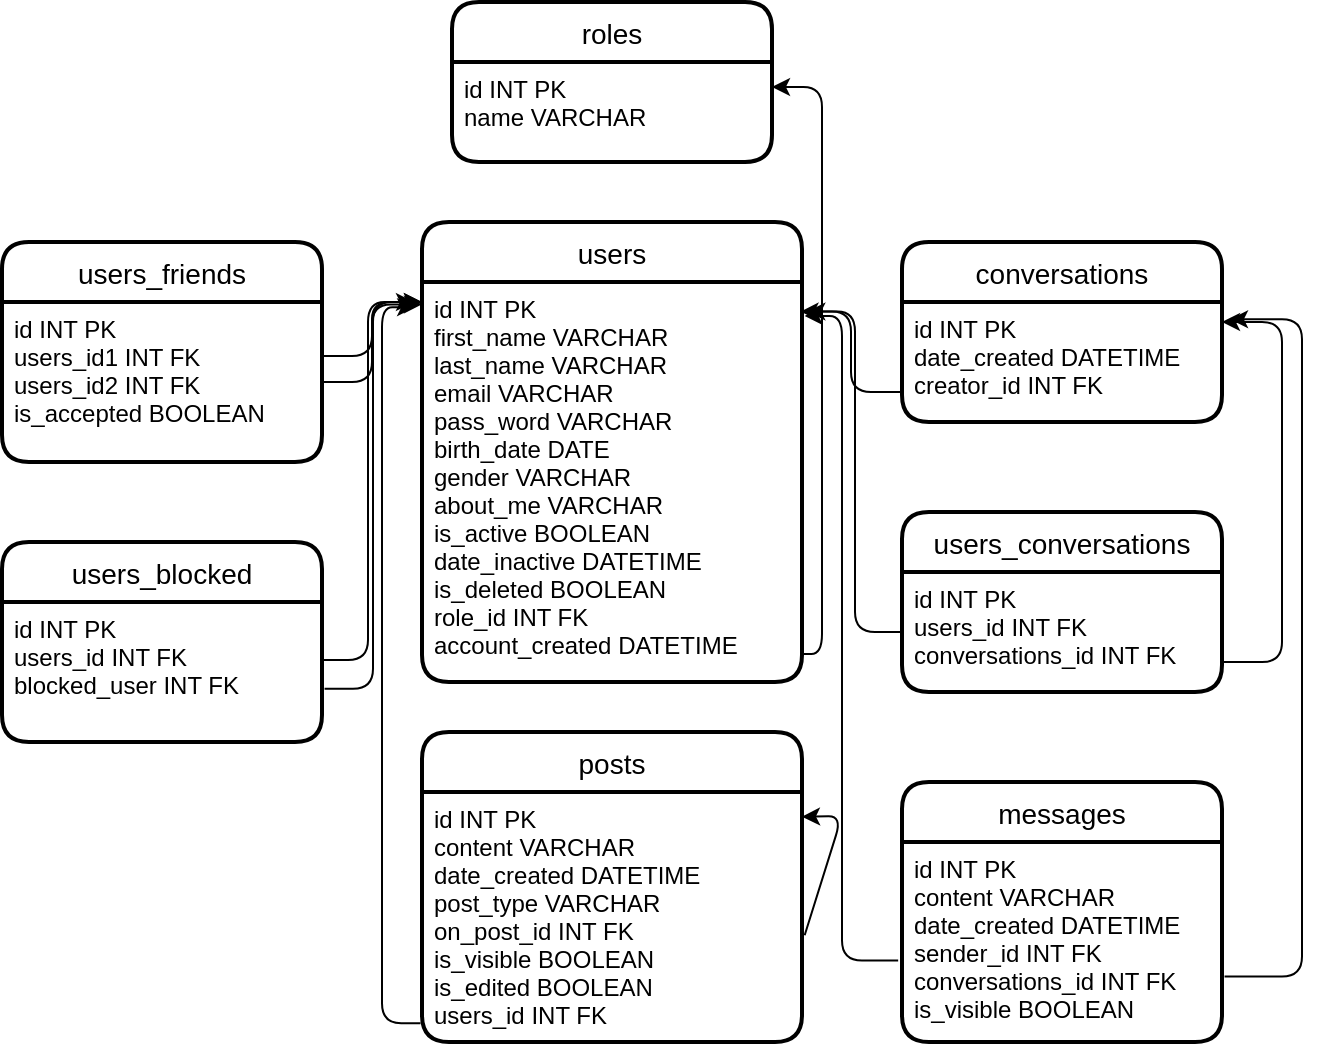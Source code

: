 <mxfile>
    <diagram id="P3E_55pYlSo_qYcGJgf6" name="Page-1">
        <mxGraphModel dx="762" dy="422" grid="1" gridSize="10" guides="1" tooltips="1" connect="1" arrows="1" fold="1" page="1" pageScale="1" pageWidth="827" pageHeight="1169" math="0" shadow="0">
            <root>
                <mxCell id="0"/>
                <mxCell id="1" parent="0"/>
                <mxCell id="2" value="roles" style="swimlane;childLayout=stackLayout;horizontal=1;startSize=30;horizontalStack=0;rounded=1;fontSize=14;fontStyle=0;strokeWidth=2;resizeParent=0;resizeLast=1;shadow=0;dashed=0;align=center;" parent="1" vertex="1">
                    <mxGeometry x="315" y="40" width="160" height="80" as="geometry"/>
                </mxCell>
                <mxCell id="3" value="id INT PK&#10;name VARCHAR" style="align=left;strokeColor=none;fillColor=none;spacingLeft=4;fontSize=12;verticalAlign=top;resizable=0;rotatable=0;part=1;" parent="2" vertex="1">
                    <mxGeometry y="30" width="160" height="50" as="geometry"/>
                </mxCell>
                <mxCell id="10" value="users_friends" style="swimlane;childLayout=stackLayout;horizontal=1;startSize=30;horizontalStack=0;rounded=1;fontSize=14;fontStyle=0;strokeWidth=2;resizeParent=0;resizeLast=1;shadow=0;dashed=0;align=center;" parent="1" vertex="1">
                    <mxGeometry x="90" y="160" width="160" height="110" as="geometry"/>
                </mxCell>
                <mxCell id="12" style="edgeStyle=none;html=1;" parent="10" source="11" target="10" edge="1">
                    <mxGeometry relative="1" as="geometry"/>
                </mxCell>
                <mxCell id="11" value="id INT PK&#10;users_id1 INT FK&#10;users_id2 INT FK&#10;is_accepted BOOLEAN" style="align=left;strokeColor=none;fillColor=none;spacingLeft=4;fontSize=12;verticalAlign=top;resizable=0;rotatable=0;part=1;" parent="10" vertex="1">
                    <mxGeometry y="30" width="160" height="80" as="geometry"/>
                </mxCell>
                <mxCell id="13" value="users_blocked" style="swimlane;childLayout=stackLayout;horizontal=1;startSize=30;horizontalStack=0;rounded=1;fontSize=14;fontStyle=0;strokeWidth=2;resizeParent=0;resizeLast=1;shadow=0;dashed=0;align=center;" parent="1" vertex="1">
                    <mxGeometry x="90" y="310" width="160" height="100" as="geometry"/>
                </mxCell>
                <mxCell id="14" style="edgeStyle=none;html=1;" parent="13" source="15" target="13" edge="1">
                    <mxGeometry relative="1" as="geometry"/>
                </mxCell>
                <mxCell id="15" value="id INT PK&#10;users_id INT FK&#10;blocked_user INT FK" style="align=left;strokeColor=none;fillColor=none;spacingLeft=4;fontSize=12;verticalAlign=top;resizable=0;rotatable=0;part=1;" parent="13" vertex="1">
                    <mxGeometry y="30" width="160" height="70" as="geometry"/>
                </mxCell>
                <mxCell id="16" value="users" style="swimlane;childLayout=stackLayout;horizontal=1;startSize=30;horizontalStack=0;rounded=1;fontSize=14;fontStyle=0;strokeWidth=2;resizeParent=0;resizeLast=1;shadow=0;dashed=0;align=center;" parent="1" vertex="1">
                    <mxGeometry x="300" y="150" width="190" height="230" as="geometry"/>
                </mxCell>
                <mxCell id="17" style="edgeStyle=none;html=1;" parent="16" source="18" target="16" edge="1">
                    <mxGeometry relative="1" as="geometry"/>
                </mxCell>
                <mxCell id="18" value="id INT PK&#10;first_name VARCHAR&#10;last_name VARCHAR&#10;email VARCHAR&#10;pass_word VARCHAR&#10;birth_date DATE&#10;gender VARCHAR&#10;about_me VARCHAR&#10;is_active BOOLEAN&#10;date_inactive DATETIME&#10;is_deleted BOOLEAN&#10;role_id INT FK&#10;account_created DATETIME" style="align=left;strokeColor=none;fillColor=none;spacingLeft=4;fontSize=12;verticalAlign=top;resizable=0;rotatable=0;part=1;" parent="16" vertex="1">
                    <mxGeometry y="30" width="190" height="200" as="geometry"/>
                </mxCell>
                <mxCell id="25" value="posts" style="swimlane;childLayout=stackLayout;horizontal=1;startSize=30;horizontalStack=0;rounded=1;fontSize=14;fontStyle=0;strokeWidth=2;resizeParent=0;resizeLast=1;shadow=0;dashed=0;align=center;" parent="1" vertex="1">
                    <mxGeometry x="300" y="405" width="190" height="155" as="geometry"/>
                </mxCell>
                <mxCell id="26" style="edgeStyle=none;html=1;" parent="25" source="27" target="25" edge="1">
                    <mxGeometry relative="1" as="geometry"/>
                </mxCell>
                <mxCell id="27" value="id INT PK&#10;content VARCHAR&#10;date_created DATETIME&#10;post_type VARCHAR&#10;on_post_id INT FK&#10;is_visible BOOLEAN&#10;is_edited BOOLEAN&#10;users_id INT FK" style="align=left;strokeColor=none;fillColor=none;spacingLeft=4;fontSize=12;verticalAlign=top;resizable=0;rotatable=0;part=1;" parent="25" vertex="1">
                    <mxGeometry y="30" width="190" height="125" as="geometry"/>
                </mxCell>
                <mxCell id="56" value="" style="edgeStyle=elbowEdgeStyle;elbow=horizontal;endArrow=classic;html=1;entryX=1;entryY=0.099;entryDx=0;entryDy=0;entryPerimeter=0;exitX=1.007;exitY=0.573;exitDx=0;exitDy=0;exitPerimeter=0;" parent="25" source="27" target="27" edge="1">
                    <mxGeometry width="50" height="50" relative="1" as="geometry">
                        <mxPoint x="-20" y="125" as="sourcePoint"/>
                        <mxPoint x="30" y="75" as="targetPoint"/>
                        <Array as="points">
                            <mxPoint x="210" y="42"/>
                        </Array>
                    </mxGeometry>
                </mxCell>
                <mxCell id="34" value="conversations" style="swimlane;childLayout=stackLayout;horizontal=1;startSize=30;horizontalStack=0;rounded=1;fontSize=14;fontStyle=0;strokeWidth=2;resizeParent=0;resizeLast=1;shadow=0;dashed=0;align=center;" parent="1" vertex="1">
                    <mxGeometry x="540" y="160" width="160" height="90" as="geometry"/>
                </mxCell>
                <mxCell id="35" style="edgeStyle=none;html=1;" parent="34" source="36" target="34" edge="1">
                    <mxGeometry relative="1" as="geometry"/>
                </mxCell>
                <mxCell id="36" value="id INT PK&#10;date_created DATETIME&#10;creator_id INT FK" style="align=left;strokeColor=none;fillColor=none;spacingLeft=4;fontSize=12;verticalAlign=top;resizable=0;rotatable=0;part=1;" parent="34" vertex="1">
                    <mxGeometry y="30" width="160" height="60" as="geometry"/>
                </mxCell>
                <mxCell id="37" value="users_conversations" style="swimlane;childLayout=stackLayout;horizontal=1;startSize=30;horizontalStack=0;rounded=1;fontSize=14;fontStyle=0;strokeWidth=2;resizeParent=0;resizeLast=1;shadow=0;dashed=0;align=center;" parent="1" vertex="1">
                    <mxGeometry x="540" y="295" width="160" height="90" as="geometry"/>
                </mxCell>
                <mxCell id="38" style="edgeStyle=none;html=1;" parent="37" source="39" target="37" edge="1">
                    <mxGeometry relative="1" as="geometry"/>
                </mxCell>
                <mxCell id="39" value="id INT PK&#10;users_id INT FK&#10;conversations_id INT FK" style="align=left;strokeColor=none;fillColor=none;spacingLeft=4;fontSize=12;verticalAlign=top;resizable=0;rotatable=0;part=1;" parent="37" vertex="1">
                    <mxGeometry y="30" width="160" height="60" as="geometry"/>
                </mxCell>
                <mxCell id="40" value="messages" style="swimlane;childLayout=stackLayout;horizontal=1;startSize=30;horizontalStack=0;rounded=1;fontSize=14;fontStyle=0;strokeWidth=2;resizeParent=0;resizeLast=1;shadow=0;dashed=0;align=center;" parent="1" vertex="1">
                    <mxGeometry x="540" y="430" width="160" height="130" as="geometry"/>
                </mxCell>
                <mxCell id="41" style="edgeStyle=none;html=1;" parent="40" source="42" target="40" edge="1">
                    <mxGeometry relative="1" as="geometry"/>
                </mxCell>
                <mxCell id="42" value="id INT PK&#10;content VARCHAR&#10;date_created DATETIME&#10;sender_id INT FK&#10;conversations_id INT FK&#10;is_visible BOOLEAN" style="align=left;strokeColor=none;fillColor=none;spacingLeft=4;fontSize=12;verticalAlign=top;resizable=0;rotatable=0;part=1;" parent="40" vertex="1">
                    <mxGeometry y="30" width="160" height="100" as="geometry"/>
                </mxCell>
                <mxCell id="44" value="" style="edgeStyle=elbowEdgeStyle;elbow=horizontal;endArrow=classic;html=1;exitX=1;exitY=0.5;exitDx=0;exitDy=0;entryX=0;entryY=0.056;entryDx=0;entryDy=0;entryPerimeter=0;" parent="1" source="11" target="18" edge="1">
                    <mxGeometry width="50" height="50" relative="1" as="geometry">
                        <mxPoint x="240" y="260" as="sourcePoint"/>
                        <mxPoint x="290" y="210" as="targetPoint"/>
                    </mxGeometry>
                </mxCell>
                <mxCell id="45" value="" style="edgeStyle=elbowEdgeStyle;elbow=horizontal;endArrow=classic;html=1;" parent="1" edge="1">
                    <mxGeometry width="50" height="50" relative="1" as="geometry">
                        <mxPoint x="250" y="217" as="sourcePoint"/>
                        <mxPoint x="300" y="190" as="targetPoint"/>
                    </mxGeometry>
                </mxCell>
                <mxCell id="46" value="" style="edgeStyle=elbowEdgeStyle;elbow=horizontal;endArrow=classic;html=1;exitX=0.996;exitY=0.93;exitDx=0;exitDy=0;entryX=1;entryY=0.25;entryDx=0;entryDy=0;exitPerimeter=0;" parent="1" source="18" target="3" edge="1">
                    <mxGeometry width="50" height="50" relative="1" as="geometry">
                        <mxPoint x="270" y="250" as="sourcePoint"/>
                        <mxPoint x="320" y="210.08" as="targetPoint"/>
                        <Array as="points">
                            <mxPoint x="500" y="220"/>
                        </Array>
                    </mxGeometry>
                </mxCell>
                <mxCell id="47" value="" style="edgeStyle=elbowEdgeStyle;elbow=horizontal;endArrow=classic;html=1;exitX=1.008;exitY=0.619;exitDx=0;exitDy=0;exitPerimeter=0;" parent="1" source="15" edge="1">
                    <mxGeometry width="50" height="50" relative="1" as="geometry">
                        <mxPoint x="280" y="260" as="sourcePoint"/>
                        <mxPoint x="300" y="190" as="targetPoint"/>
                    </mxGeometry>
                </mxCell>
                <mxCell id="48" value="" style="edgeStyle=elbowEdgeStyle;elbow=horizontal;endArrow=classic;html=1;" parent="1" edge="1">
                    <mxGeometry width="50" height="50" relative="1" as="geometry">
                        <mxPoint x="250" y="369" as="sourcePoint"/>
                        <mxPoint x="296" y="190" as="targetPoint"/>
                    </mxGeometry>
                </mxCell>
                <mxCell id="49" value="" style="edgeStyle=elbowEdgeStyle;elbow=horizontal;endArrow=classic;html=1;exitX=0;exitY=0.75;exitDx=0;exitDy=0;entryX=0.996;entryY=0.074;entryDx=0;entryDy=0;entryPerimeter=0;" parent="1" source="36" target="18" edge="1">
                    <mxGeometry width="50" height="50" relative="1" as="geometry">
                        <mxPoint x="300" y="280" as="sourcePoint"/>
                        <mxPoint x="350" y="240.08" as="targetPoint"/>
                    </mxGeometry>
                </mxCell>
                <mxCell id="50" value="" style="edgeStyle=elbowEdgeStyle;elbow=horizontal;endArrow=classic;html=1;exitX=0;exitY=0.5;exitDx=0;exitDy=0;entryX=1.014;entryY=0.074;entryDx=0;entryDy=0;entryPerimeter=0;" parent="1" source="39" target="18" edge="1">
                    <mxGeometry width="50" height="50" relative="1" as="geometry">
                        <mxPoint x="310" y="290" as="sourcePoint"/>
                        <mxPoint x="360" y="250.08" as="targetPoint"/>
                    </mxGeometry>
                </mxCell>
                <mxCell id="51" value="" style="edgeStyle=elbowEdgeStyle;elbow=horizontal;endArrow=classic;html=1;exitX=1;exitY=0.75;exitDx=0;exitDy=0;" parent="1" source="39" edge="1">
                    <mxGeometry width="50" height="50" relative="1" as="geometry">
                        <mxPoint x="320" y="300" as="sourcePoint"/>
                        <mxPoint x="700" y="200" as="targetPoint"/>
                        <Array as="points">
                            <mxPoint x="730" y="285"/>
                        </Array>
                    </mxGeometry>
                </mxCell>
                <mxCell id="52" value="" style="edgeStyle=elbowEdgeStyle;elbow=horizontal;endArrow=classic;html=1;exitX=1.008;exitY=0.673;exitDx=0;exitDy=0;entryX=1.025;entryY=0.144;entryDx=0;entryDy=0;entryPerimeter=0;exitPerimeter=0;" parent="1" source="42" target="36" edge="1">
                    <mxGeometry width="50" height="50" relative="1" as="geometry">
                        <mxPoint x="330" y="310" as="sourcePoint"/>
                        <mxPoint x="380" y="270.08" as="targetPoint"/>
                        <Array as="points">
                            <mxPoint x="740" y="360"/>
                        </Array>
                    </mxGeometry>
                </mxCell>
                <mxCell id="53" value="" style="edgeStyle=elbowEdgeStyle;elbow=horizontal;endArrow=classic;html=1;exitX=-0.012;exitY=0.593;exitDx=0;exitDy=0;entryX=1.007;entryY=0.085;entryDx=0;entryDy=0;entryPerimeter=0;exitPerimeter=0;" parent="1" source="42" target="18" edge="1">
                    <mxGeometry width="50" height="50" relative="1" as="geometry">
                        <mxPoint x="340" y="320" as="sourcePoint"/>
                        <mxPoint x="390" y="280.08" as="targetPoint"/>
                        <Array as="points">
                            <mxPoint x="510" y="360"/>
                        </Array>
                    </mxGeometry>
                </mxCell>
                <mxCell id="54" value="" style="edgeStyle=elbowEdgeStyle;elbow=horizontal;endArrow=classic;html=1;exitX=-0.004;exitY=0.925;exitDx=0;exitDy=0;entryX=-0.018;entryY=0.063;entryDx=0;entryDy=0;entryPerimeter=0;exitPerimeter=0;" parent="1" source="27" target="18" edge="1">
                    <mxGeometry width="50" height="50" relative="1" as="geometry">
                        <mxPoint x="350" y="330" as="sourcePoint"/>
                        <mxPoint x="400" y="290.08" as="targetPoint"/>
                        <Array as="points">
                            <mxPoint x="280" y="370"/>
                        </Array>
                    </mxGeometry>
                </mxCell>
            </root>
        </mxGraphModel>
    </diagram>
</mxfile>